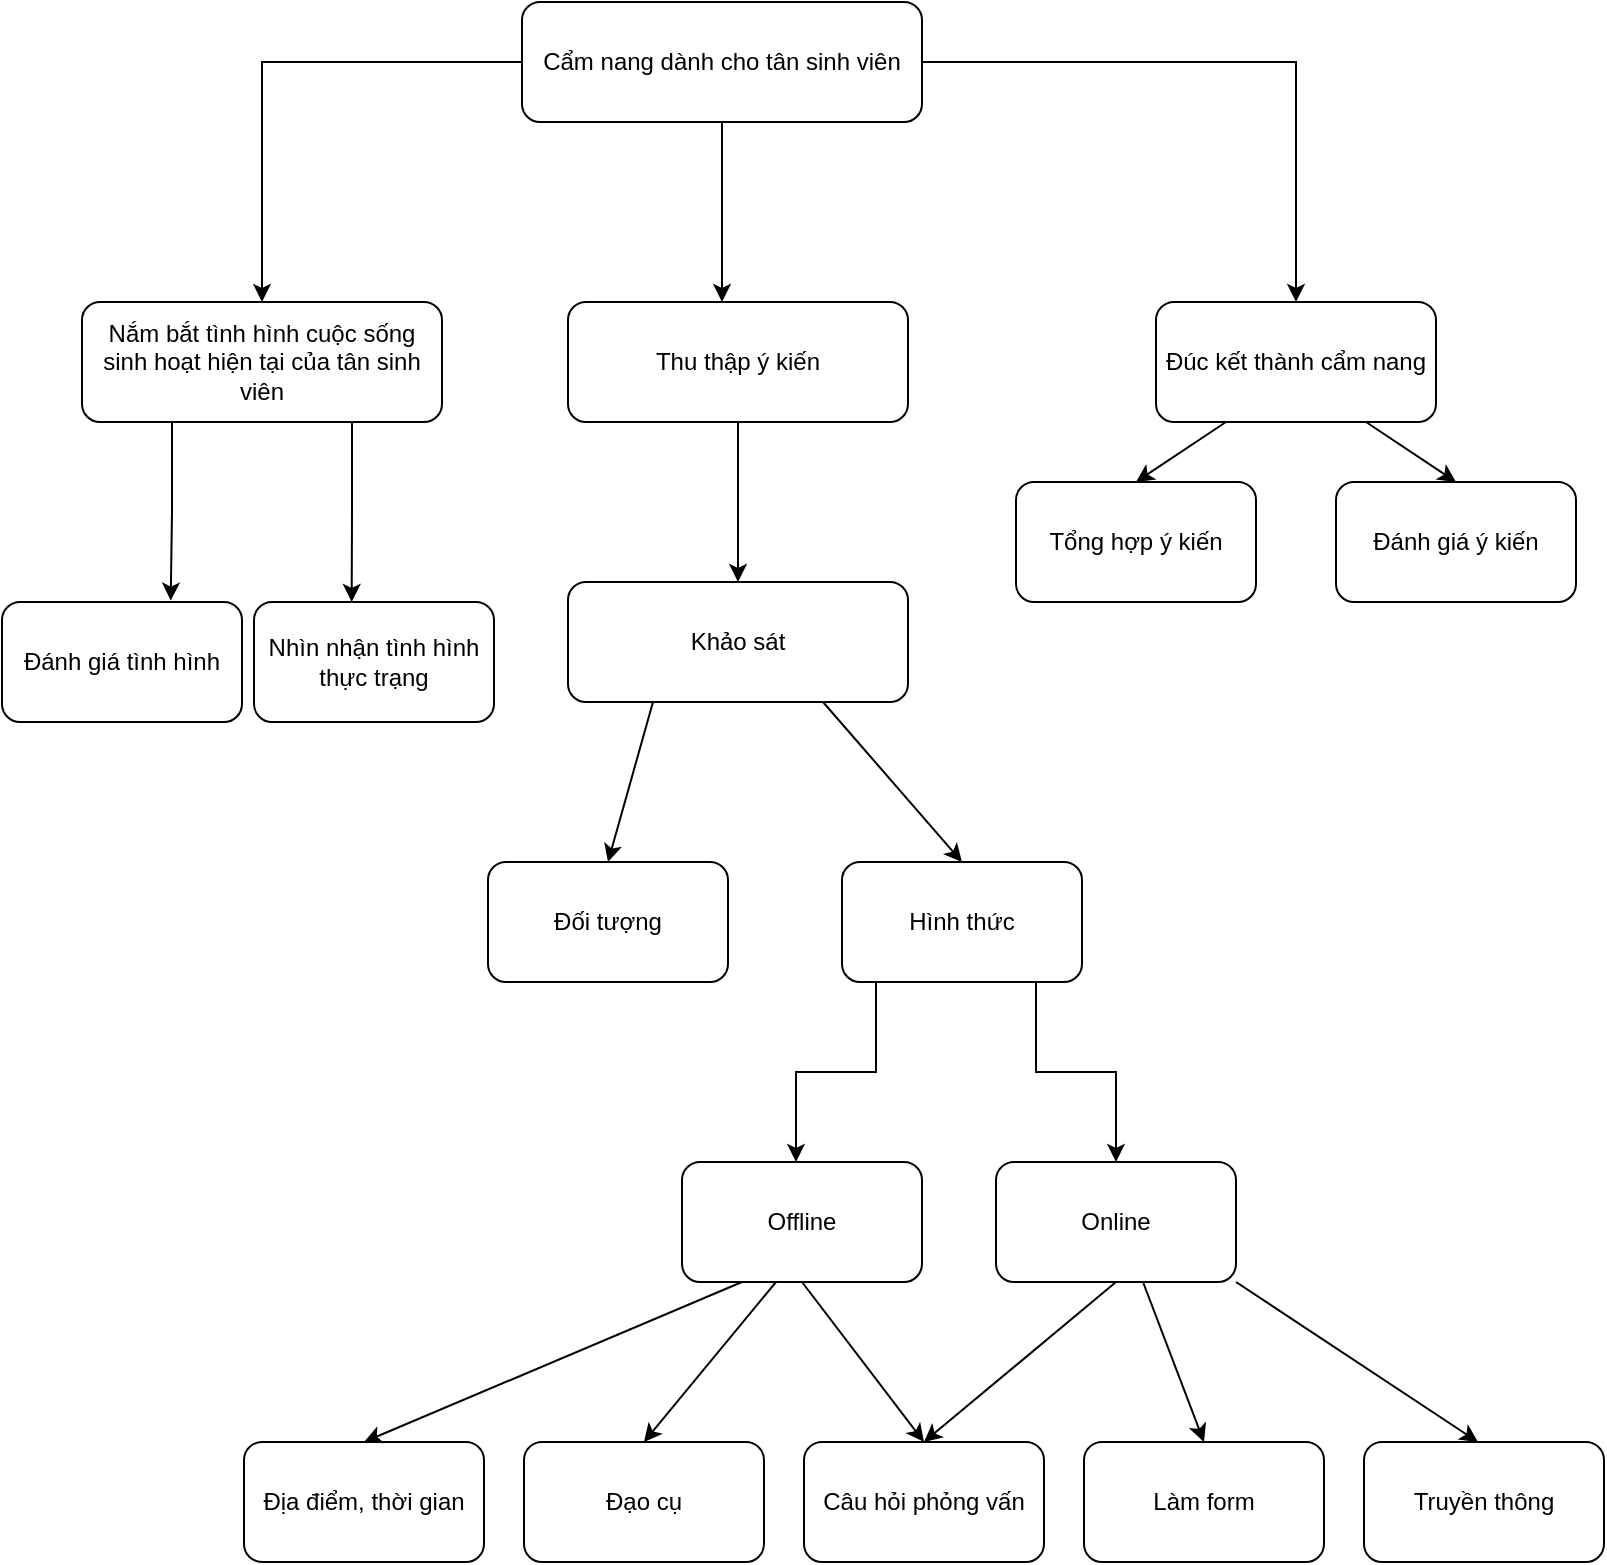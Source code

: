 <mxfile version="16.0.0" type="github">
  <diagram id="R2lEEEUBdFMjLlhIrx00" name="Page-1">
    <mxGraphModel dx="1422" dy="836" grid="1" gridSize="10" guides="1" tooltips="1" connect="1" arrows="1" fold="1" page="1" pageScale="1" pageWidth="850" pageHeight="1100" math="0" shadow="0" extFonts="Permanent Marker^https://fonts.googleapis.com/css?family=Permanent+Marker">
      <root>
        <mxCell id="0" />
        <mxCell id="1" parent="0" />
        <mxCell id="s3QYRCO0sytGGgx9mS0I-49" style="edgeStyle=orthogonalEdgeStyle;rounded=0;orthogonalLoop=1;jettySize=auto;html=1;" edge="1" parent="1" source="s3QYRCO0sytGGgx9mS0I-1" target="s3QYRCO0sytGGgx9mS0I-3">
          <mxGeometry relative="1" as="geometry">
            <Array as="points">
              <mxPoint x="403" y="190" />
              <mxPoint x="403" y="190" />
            </Array>
          </mxGeometry>
        </mxCell>
        <mxCell id="s3QYRCO0sytGGgx9mS0I-50" style="edgeStyle=orthogonalEdgeStyle;rounded=0;orthogonalLoop=1;jettySize=auto;html=1;" edge="1" parent="1" source="s3QYRCO0sytGGgx9mS0I-1" target="s3QYRCO0sytGGgx9mS0I-10">
          <mxGeometry relative="1" as="geometry" />
        </mxCell>
        <mxCell id="s3QYRCO0sytGGgx9mS0I-51" style="edgeStyle=orthogonalEdgeStyle;rounded=0;orthogonalLoop=1;jettySize=auto;html=1;entryX=0.5;entryY=0;entryDx=0;entryDy=0;" edge="1" parent="1" source="s3QYRCO0sytGGgx9mS0I-1" target="s3QYRCO0sytGGgx9mS0I-7">
          <mxGeometry relative="1" as="geometry" />
        </mxCell>
        <mxCell id="s3QYRCO0sytGGgx9mS0I-1" value="Cẩm nang dành cho tân sinh viên" style="rounded=1;whiteSpace=wrap;html=1;" vertex="1" parent="1">
          <mxGeometry x="303" y="50" width="200" height="60" as="geometry" />
        </mxCell>
        <mxCell id="s3QYRCO0sytGGgx9mS0I-3" value="Thu thập ý kiến" style="rounded=1;whiteSpace=wrap;html=1;" vertex="1" parent="1">
          <mxGeometry x="326" y="200" width="170" height="60" as="geometry" />
        </mxCell>
        <mxCell id="s3QYRCO0sytGGgx9mS0I-52" style="edgeStyle=orthogonalEdgeStyle;rounded=0;orthogonalLoop=1;jettySize=auto;html=1;exitX=0.25;exitY=1;exitDx=0;exitDy=0;entryX=0.703;entryY=-0.012;entryDx=0;entryDy=0;entryPerimeter=0;" edge="1" parent="1" source="s3QYRCO0sytGGgx9mS0I-7" target="s3QYRCO0sytGGgx9mS0I-27">
          <mxGeometry relative="1" as="geometry" />
        </mxCell>
        <mxCell id="s3QYRCO0sytGGgx9mS0I-53" style="edgeStyle=orthogonalEdgeStyle;rounded=0;orthogonalLoop=1;jettySize=auto;html=1;exitX=0.75;exitY=1;exitDx=0;exitDy=0;entryX=0.407;entryY=0;entryDx=0;entryDy=0;entryPerimeter=0;" edge="1" parent="1" source="s3QYRCO0sytGGgx9mS0I-7" target="s3QYRCO0sytGGgx9mS0I-23">
          <mxGeometry relative="1" as="geometry" />
        </mxCell>
        <mxCell id="s3QYRCO0sytGGgx9mS0I-7" value="Nắm bắt tình hình cuộc sống sinh hoạt hiện tại của tân sinh viên" style="whiteSpace=wrap;html=1;rounded=1;" vertex="1" parent="1">
          <mxGeometry x="83" y="200" width="180" height="60" as="geometry" />
        </mxCell>
        <mxCell id="s3QYRCO0sytGGgx9mS0I-10" value="Đúc kết thành cẩm nang" style="rounded=1;whiteSpace=wrap;html=1;" vertex="1" parent="1">
          <mxGeometry x="620" y="200" width="140" height="60" as="geometry" />
        </mxCell>
        <mxCell id="s3QYRCO0sytGGgx9mS0I-11" value="Khảo sát" style="rounded=1;whiteSpace=wrap;html=1;" vertex="1" parent="1">
          <mxGeometry x="326" y="340" width="170" height="60" as="geometry" />
        </mxCell>
        <mxCell id="s3QYRCO0sytGGgx9mS0I-18" value="Đối tượng" style="rounded=1;whiteSpace=wrap;html=1;" vertex="1" parent="1">
          <mxGeometry x="286" y="480" width="120" height="60" as="geometry" />
        </mxCell>
        <mxCell id="s3QYRCO0sytGGgx9mS0I-58" style="edgeStyle=orthogonalEdgeStyle;rounded=0;orthogonalLoop=1;jettySize=auto;html=1;exitX=0.25;exitY=1;exitDx=0;exitDy=0;" edge="1" parent="1" source="s3QYRCO0sytGGgx9mS0I-19" target="s3QYRCO0sytGGgx9mS0I-32">
          <mxGeometry relative="1" as="geometry">
            <Array as="points">
              <mxPoint x="480" y="540" />
              <mxPoint x="480" y="585" />
              <mxPoint x="440" y="585" />
            </Array>
          </mxGeometry>
        </mxCell>
        <mxCell id="s3QYRCO0sytGGgx9mS0I-59" style="edgeStyle=orthogonalEdgeStyle;rounded=0;orthogonalLoop=1;jettySize=auto;html=1;exitX=0.75;exitY=1;exitDx=0;exitDy=0;entryX=0.5;entryY=0;entryDx=0;entryDy=0;" edge="1" parent="1" source="s3QYRCO0sytGGgx9mS0I-19" target="s3QYRCO0sytGGgx9mS0I-34">
          <mxGeometry relative="1" as="geometry">
            <Array as="points">
              <mxPoint x="560" y="540" />
              <mxPoint x="560" y="585" />
              <mxPoint x="600" y="585" />
            </Array>
          </mxGeometry>
        </mxCell>
        <mxCell id="s3QYRCO0sytGGgx9mS0I-19" value="Hình thức" style="rounded=1;whiteSpace=wrap;html=1;" vertex="1" parent="1">
          <mxGeometry x="463" y="480" width="120" height="60" as="geometry" />
        </mxCell>
        <mxCell id="s3QYRCO0sytGGgx9mS0I-23" value="Nhìn nhận tình hình thực trạng" style="whiteSpace=wrap;html=1;rounded=1;" vertex="1" parent="1">
          <mxGeometry x="169" y="350" width="120" height="60" as="geometry" />
        </mxCell>
        <mxCell id="s3QYRCO0sytGGgx9mS0I-27" value="Đánh giá tình hình" style="rounded=1;whiteSpace=wrap;html=1;" vertex="1" parent="1">
          <mxGeometry x="43" y="350" width="120" height="60" as="geometry" />
        </mxCell>
        <mxCell id="s3QYRCO0sytGGgx9mS0I-32" value="Offline" style="whiteSpace=wrap;html=1;rounded=1;" vertex="1" parent="1">
          <mxGeometry x="383" y="630" width="120" height="60" as="geometry" />
        </mxCell>
        <mxCell id="s3QYRCO0sytGGgx9mS0I-34" value="Online" style="rounded=1;whiteSpace=wrap;html=1;" vertex="1" parent="1">
          <mxGeometry x="540" y="630" width="120" height="60" as="geometry" />
        </mxCell>
        <mxCell id="s3QYRCO0sytGGgx9mS0I-37" value="Địa điểm, thời gian" style="whiteSpace=wrap;html=1;rounded=1;" vertex="1" parent="1">
          <mxGeometry x="164" y="770" width="120" height="60" as="geometry" />
        </mxCell>
        <mxCell id="s3QYRCO0sytGGgx9mS0I-39" value="Đạo cụ" style="rounded=1;whiteSpace=wrap;html=1;" vertex="1" parent="1">
          <mxGeometry x="304" y="770" width="120" height="60" as="geometry" />
        </mxCell>
        <mxCell id="s3QYRCO0sytGGgx9mS0I-42" value="Câu hỏi phỏng vấn" style="rounded=1;whiteSpace=wrap;html=1;" vertex="1" parent="1">
          <mxGeometry x="444" y="770" width="120" height="60" as="geometry" />
        </mxCell>
        <mxCell id="s3QYRCO0sytGGgx9mS0I-44" value="Làm form" style="rounded=1;whiteSpace=wrap;html=1;" vertex="1" parent="1">
          <mxGeometry x="584" y="770" width="120" height="60" as="geometry" />
        </mxCell>
        <mxCell id="s3QYRCO0sytGGgx9mS0I-45" value="Truyền thông" style="rounded=1;whiteSpace=wrap;html=1;" vertex="1" parent="1">
          <mxGeometry x="724" y="770" width="120" height="60" as="geometry" />
        </mxCell>
        <mxCell id="s3QYRCO0sytGGgx9mS0I-47" value="Tổng hợp ý kiến" style="rounded=1;whiteSpace=wrap;html=1;" vertex="1" parent="1">
          <mxGeometry x="550" y="290" width="120" height="60" as="geometry" />
        </mxCell>
        <mxCell id="s3QYRCO0sytGGgx9mS0I-48" value="Đánh giá ý kiến" style="rounded=1;whiteSpace=wrap;html=1;" vertex="1" parent="1">
          <mxGeometry x="710" y="290" width="120" height="60" as="geometry" />
        </mxCell>
        <mxCell id="s3QYRCO0sytGGgx9mS0I-55" value="" style="endArrow=classic;html=1;rounded=0;exitX=0.5;exitY=1;exitDx=0;exitDy=0;" edge="1" parent="1" source="s3QYRCO0sytGGgx9mS0I-3" target="s3QYRCO0sytGGgx9mS0I-11">
          <mxGeometry width="50" height="50" relative="1" as="geometry">
            <mxPoint x="200" y="410" as="sourcePoint" />
            <mxPoint x="250" y="360" as="targetPoint" />
          </mxGeometry>
        </mxCell>
        <mxCell id="s3QYRCO0sytGGgx9mS0I-56" value="" style="endArrow=classic;html=1;rounded=0;entryX=0.5;entryY=0;entryDx=0;entryDy=0;exitX=0.25;exitY=1;exitDx=0;exitDy=0;" edge="1" parent="1" source="s3QYRCO0sytGGgx9mS0I-11" target="s3QYRCO0sytGGgx9mS0I-18">
          <mxGeometry width="50" height="50" relative="1" as="geometry">
            <mxPoint x="200" y="510" as="sourcePoint" />
            <mxPoint x="250" y="460" as="targetPoint" />
          </mxGeometry>
        </mxCell>
        <mxCell id="s3QYRCO0sytGGgx9mS0I-57" value="" style="endArrow=classic;html=1;rounded=0;entryX=0.5;entryY=0;entryDx=0;entryDy=0;exitX=0.75;exitY=1;exitDx=0;exitDy=0;" edge="1" parent="1" source="s3QYRCO0sytGGgx9mS0I-11" target="s3QYRCO0sytGGgx9mS0I-19">
          <mxGeometry width="50" height="50" relative="1" as="geometry">
            <mxPoint x="378.5" y="410" as="sourcePoint" />
            <mxPoint x="356" y="490" as="targetPoint" />
          </mxGeometry>
        </mxCell>
        <mxCell id="s3QYRCO0sytGGgx9mS0I-60" value="" style="endArrow=classic;html=1;rounded=0;exitX=0.5;exitY=1;exitDx=0;exitDy=0;entryX=0.5;entryY=0;entryDx=0;entryDy=0;" edge="1" parent="1" source="s3QYRCO0sytGGgx9mS0I-32" target="s3QYRCO0sytGGgx9mS0I-42">
          <mxGeometry width="50" height="50" relative="1" as="geometry">
            <mxPoint x="430" y="780" as="sourcePoint" />
            <mxPoint x="480" y="730" as="targetPoint" />
          </mxGeometry>
        </mxCell>
        <mxCell id="s3QYRCO0sytGGgx9mS0I-61" value="" style="endArrow=classic;html=1;rounded=0;exitX=0.5;exitY=1;exitDx=0;exitDy=0;entryX=0.5;entryY=0;entryDx=0;entryDy=0;" edge="1" parent="1" source="s3QYRCO0sytGGgx9mS0I-34" target="s3QYRCO0sytGGgx9mS0I-42">
          <mxGeometry width="50" height="50" relative="1" as="geometry">
            <mxPoint x="430" y="780" as="sourcePoint" />
            <mxPoint x="500" y="770" as="targetPoint" />
          </mxGeometry>
        </mxCell>
        <mxCell id="s3QYRCO0sytGGgx9mS0I-62" value="" style="endArrow=classic;html=1;rounded=0;exitX=0.5;exitY=1;exitDx=0;exitDy=0;entryX=0.5;entryY=0;entryDx=0;entryDy=0;" edge="1" parent="1" target="s3QYRCO0sytGGgx9mS0I-44">
          <mxGeometry width="50" height="50" relative="1" as="geometry">
            <mxPoint x="613.5" y="690" as="sourcePoint" />
            <mxPoint x="674.5" y="770" as="targetPoint" />
          </mxGeometry>
        </mxCell>
        <mxCell id="s3QYRCO0sytGGgx9mS0I-63" value="" style="endArrow=classic;html=1;rounded=0;exitX=1;exitY=1;exitDx=0;exitDy=0;entryX=0.5;entryY=0;entryDx=0;entryDy=0;" edge="1" parent="1" source="s3QYRCO0sytGGgx9mS0I-34">
          <mxGeometry width="50" height="50" relative="1" as="geometry">
            <mxPoint x="720" y="690" as="sourcePoint" />
            <mxPoint x="781.0" y="770" as="targetPoint" />
          </mxGeometry>
        </mxCell>
        <mxCell id="s3QYRCO0sytGGgx9mS0I-64" value="" style="endArrow=classic;html=1;rounded=0;entryX=0.5;entryY=0;entryDx=0;entryDy=0;" edge="1" parent="1" target="s3QYRCO0sytGGgx9mS0I-39">
          <mxGeometry width="50" height="50" relative="1" as="geometry">
            <mxPoint x="430" y="690" as="sourcePoint" />
            <mxPoint x="514.0" y="780" as="targetPoint" />
          </mxGeometry>
        </mxCell>
        <mxCell id="s3QYRCO0sytGGgx9mS0I-65" value="" style="endArrow=classic;html=1;rounded=0;exitX=0.25;exitY=1;exitDx=0;exitDy=0;entryX=0.5;entryY=0;entryDx=0;entryDy=0;" edge="1" parent="1" source="s3QYRCO0sytGGgx9mS0I-32" target="s3QYRCO0sytGGgx9mS0I-37">
          <mxGeometry width="50" height="50" relative="1" as="geometry">
            <mxPoint x="620" y="710" as="sourcePoint" />
            <mxPoint x="524.0" y="790" as="targetPoint" />
          </mxGeometry>
        </mxCell>
        <mxCell id="s3QYRCO0sytGGgx9mS0I-69" value="" style="endArrow=classic;html=1;rounded=0;exitX=0.25;exitY=1;exitDx=0;exitDy=0;entryX=0.5;entryY=0;entryDx=0;entryDy=0;" edge="1" parent="1" source="s3QYRCO0sytGGgx9mS0I-10" target="s3QYRCO0sytGGgx9mS0I-47">
          <mxGeometry width="50" height="50" relative="1" as="geometry">
            <mxPoint x="490" y="350" as="sourcePoint" />
            <mxPoint x="540" y="300" as="targetPoint" />
          </mxGeometry>
        </mxCell>
        <mxCell id="s3QYRCO0sytGGgx9mS0I-70" value="" style="endArrow=classic;html=1;rounded=0;exitX=0.75;exitY=1;exitDx=0;exitDy=0;entryX=0.5;entryY=0;entryDx=0;entryDy=0;" edge="1" parent="1" source="s3QYRCO0sytGGgx9mS0I-10" target="s3QYRCO0sytGGgx9mS0I-48">
          <mxGeometry width="50" height="50" relative="1" as="geometry">
            <mxPoint x="490" y="350" as="sourcePoint" />
            <mxPoint x="540" y="300" as="targetPoint" />
          </mxGeometry>
        </mxCell>
      </root>
    </mxGraphModel>
  </diagram>
</mxfile>
